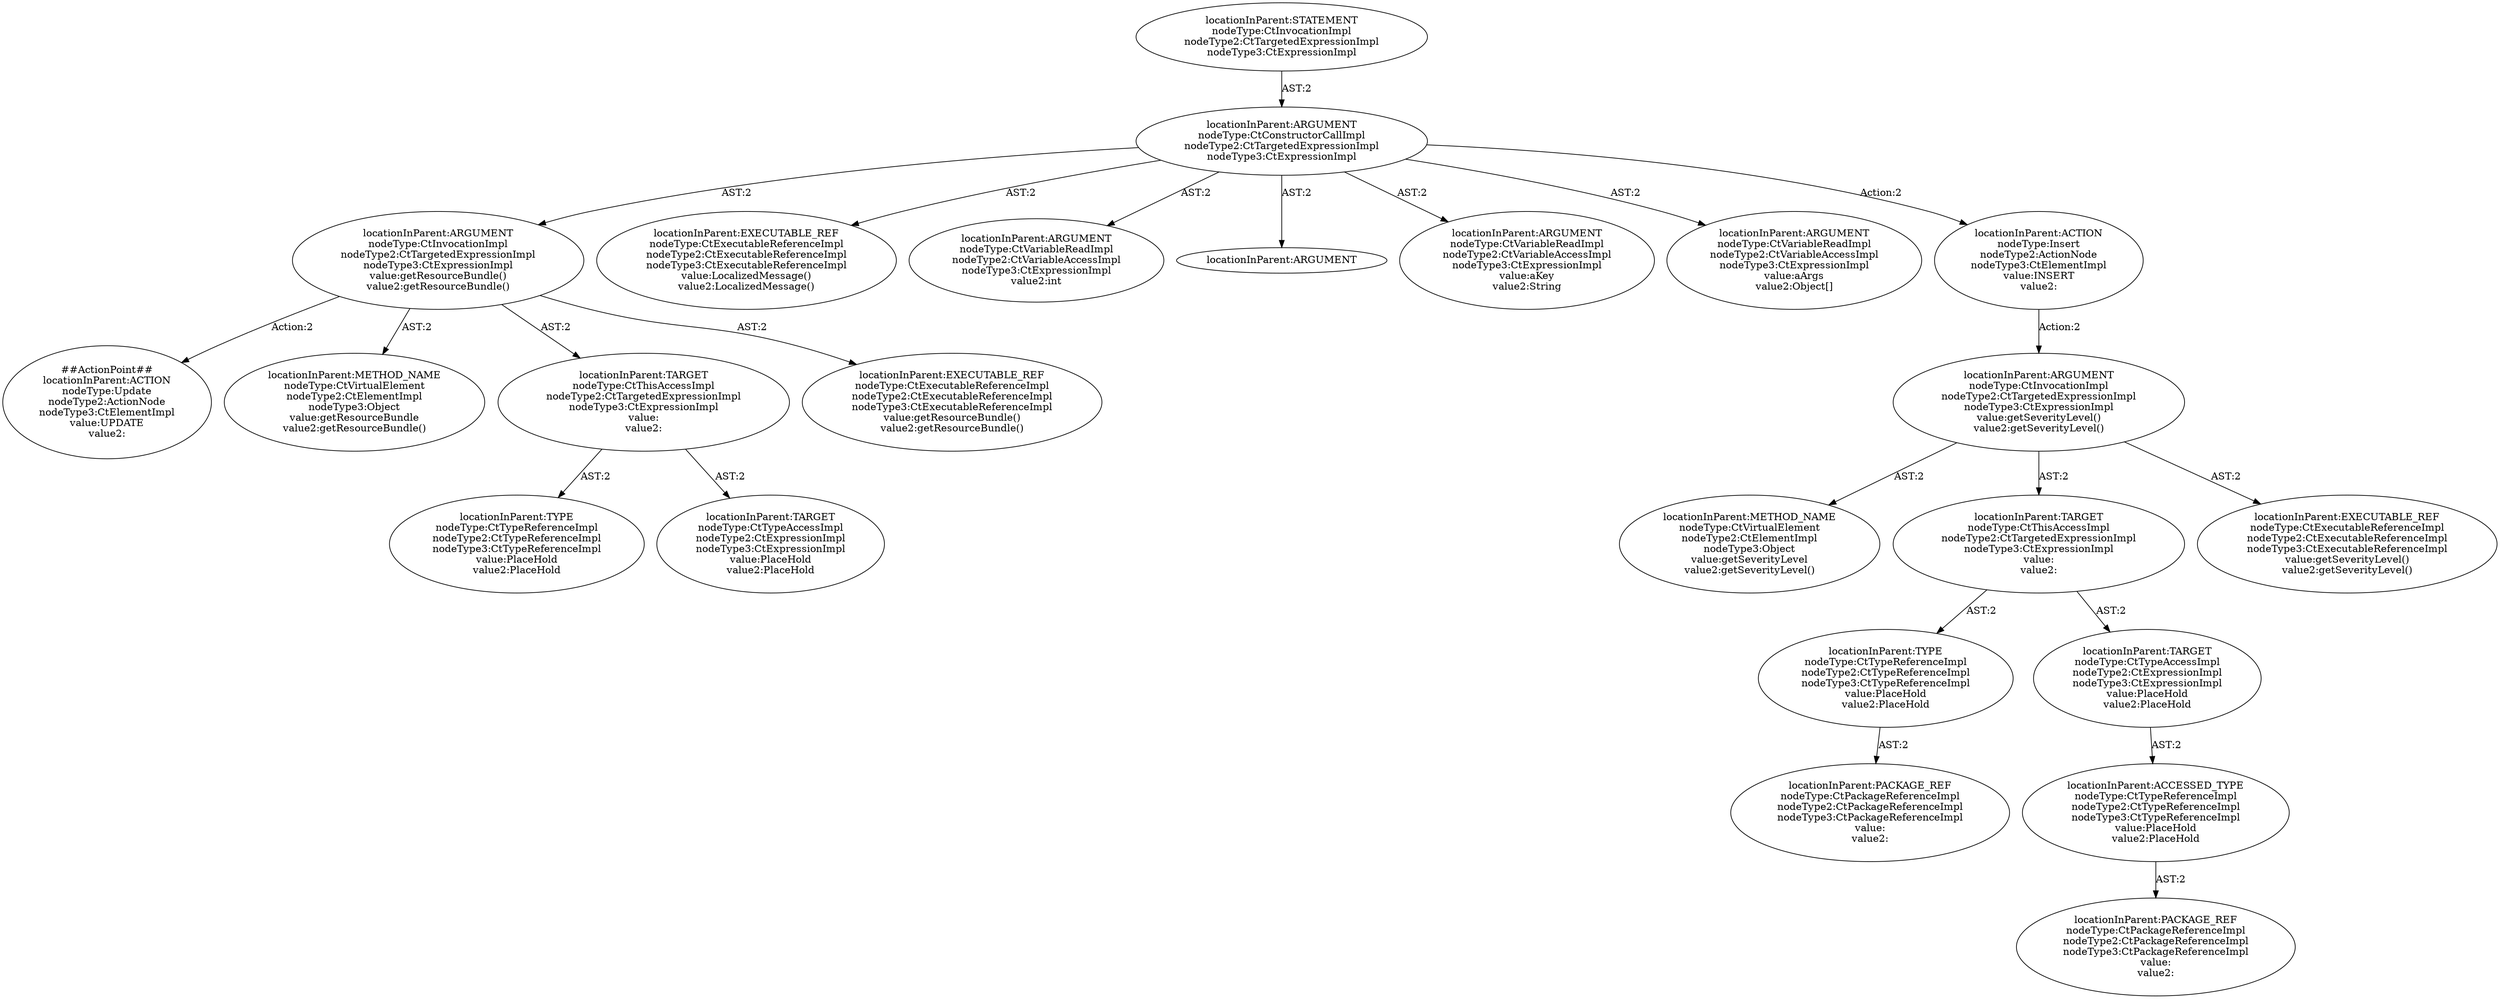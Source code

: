 digraph "Pattern" {
0 [label="##ActionPoint##
locationInParent:ACTION
nodeType:Update
nodeType2:ActionNode
nodeType3:CtElementImpl
value:UPDATE
value2:" shape=ellipse]
1 [label="locationInParent:ARGUMENT
nodeType:CtInvocationImpl
nodeType2:CtTargetedExpressionImpl
nodeType3:CtExpressionImpl
value:getResourceBundle()
value2:getResourceBundle()" shape=ellipse]
2 [label="locationInParent:ARGUMENT
nodeType:CtConstructorCallImpl
nodeType2:CtTargetedExpressionImpl
nodeType3:CtExpressionImpl" shape=ellipse]
3 [label="locationInParent:STATEMENT
nodeType:CtInvocationImpl
nodeType2:CtTargetedExpressionImpl
nodeType3:CtExpressionImpl" shape=ellipse]
4 [label="locationInParent:EXECUTABLE_REF
nodeType:CtExecutableReferenceImpl
nodeType2:CtExecutableReferenceImpl
nodeType3:CtExecutableReferenceImpl
value:LocalizedMessage()
value2:LocalizedMessage()" shape=ellipse]
5 [label="locationInParent:ARGUMENT
nodeType:CtVariableReadImpl
nodeType2:CtVariableAccessImpl
nodeType3:CtExpressionImpl
value2:int" shape=ellipse]
6 [label="locationInParent:ARGUMENT" shape=ellipse]
7 [label="locationInParent:ARGUMENT
nodeType:CtVariableReadImpl
nodeType2:CtVariableAccessImpl
nodeType3:CtExpressionImpl
value:aKey
value2:String" shape=ellipse]
8 [label="locationInParent:ARGUMENT
nodeType:CtVariableReadImpl
nodeType2:CtVariableAccessImpl
nodeType3:CtExpressionImpl
value:aArgs
value2:Object[]" shape=ellipse]
9 [label="locationInParent:ACTION
nodeType:Insert
nodeType2:ActionNode
nodeType3:CtElementImpl
value:INSERT
value2:" shape=ellipse]
10 [label="locationInParent:ARGUMENT
nodeType:CtInvocationImpl
nodeType2:CtTargetedExpressionImpl
nodeType3:CtExpressionImpl
value:getSeverityLevel()
value2:getSeverityLevel()" shape=ellipse]
11 [label="locationInParent:METHOD_NAME
nodeType:CtVirtualElement
nodeType2:CtElementImpl
nodeType3:Object
value:getSeverityLevel
value2:getSeverityLevel()" shape=ellipse]
12 [label="locationInParent:TARGET
nodeType:CtThisAccessImpl
nodeType2:CtTargetedExpressionImpl
nodeType3:CtExpressionImpl
value:
value2:" shape=ellipse]
13 [label="locationInParent:TYPE
nodeType:CtTypeReferenceImpl
nodeType2:CtTypeReferenceImpl
nodeType3:CtTypeReferenceImpl
value:PlaceHold
value2:PlaceHold" shape=ellipse]
14 [label="locationInParent:PACKAGE_REF
nodeType:CtPackageReferenceImpl
nodeType2:CtPackageReferenceImpl
nodeType3:CtPackageReferenceImpl
value:
value2:" shape=ellipse]
15 [label="locationInParent:TARGET
nodeType:CtTypeAccessImpl
nodeType2:CtExpressionImpl
nodeType3:CtExpressionImpl
value:PlaceHold
value2:PlaceHold" shape=ellipse]
16 [label="locationInParent:ACCESSED_TYPE
nodeType:CtTypeReferenceImpl
nodeType2:CtTypeReferenceImpl
nodeType3:CtTypeReferenceImpl
value:PlaceHold
value2:PlaceHold" shape=ellipse]
17 [label="locationInParent:PACKAGE_REF
nodeType:CtPackageReferenceImpl
nodeType2:CtPackageReferenceImpl
nodeType3:CtPackageReferenceImpl
value:
value2:" shape=ellipse]
18 [label="locationInParent:EXECUTABLE_REF
nodeType:CtExecutableReferenceImpl
nodeType2:CtExecutableReferenceImpl
nodeType3:CtExecutableReferenceImpl
value:getSeverityLevel()
value2:getSeverityLevel()" shape=ellipse]
19 [label="locationInParent:METHOD_NAME
nodeType:CtVirtualElement
nodeType2:CtElementImpl
nodeType3:Object
value:getResourceBundle
value2:getResourceBundle()" shape=ellipse]
20 [label="locationInParent:TARGET
nodeType:CtThisAccessImpl
nodeType2:CtTargetedExpressionImpl
nodeType3:CtExpressionImpl
value:
value2:" shape=ellipse]
21 [label="locationInParent:TYPE
nodeType:CtTypeReferenceImpl
nodeType2:CtTypeReferenceImpl
nodeType3:CtTypeReferenceImpl
value:PlaceHold
value2:PlaceHold" shape=ellipse]
22 [label="locationInParent:TARGET
nodeType:CtTypeAccessImpl
nodeType2:CtExpressionImpl
nodeType3:CtExpressionImpl
value:PlaceHold
value2:PlaceHold" shape=ellipse]
23 [label="locationInParent:EXECUTABLE_REF
nodeType:CtExecutableReferenceImpl
nodeType2:CtExecutableReferenceImpl
nodeType3:CtExecutableReferenceImpl
value:getResourceBundle()
value2:getResourceBundle()" shape=ellipse]
1 -> 0 [label="Action:2"];
1 -> 19 [label="AST:2"];
1 -> 20 [label="AST:2"];
1 -> 23 [label="AST:2"];
2 -> 1 [label="AST:2"];
2 -> 4 [label="AST:2"];
2 -> 5 [label="AST:2"];
2 -> 6 [label="AST:2"];
2 -> 7 [label="AST:2"];
2 -> 8 [label="AST:2"];
2 -> 9 [label="Action:2"];
3 -> 2 [label="AST:2"];
9 -> 10 [label="Action:2"];
10 -> 11 [label="AST:2"];
10 -> 12 [label="AST:2"];
10 -> 18 [label="AST:2"];
12 -> 13 [label="AST:2"];
12 -> 15 [label="AST:2"];
13 -> 14 [label="AST:2"];
15 -> 16 [label="AST:2"];
16 -> 17 [label="AST:2"];
20 -> 21 [label="AST:2"];
20 -> 22 [label="AST:2"];
}